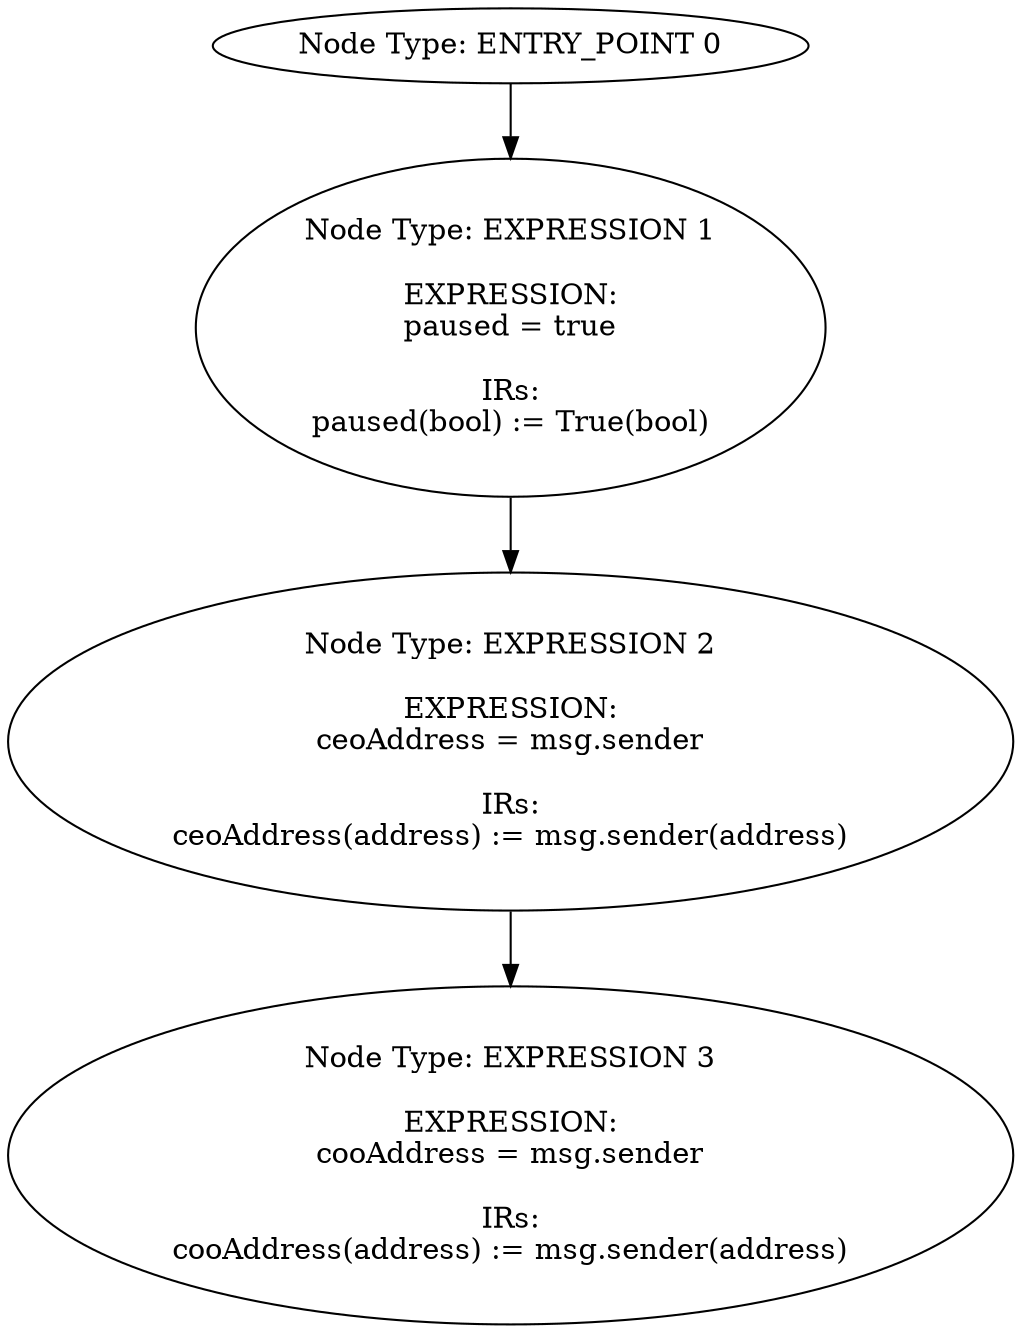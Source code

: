 digraph{
0[label="Node Type: ENTRY_POINT 0
"];
0->1;
1[label="Node Type: EXPRESSION 1

EXPRESSION:
paused = true

IRs:
paused(bool) := True(bool)"];
1->2;
2[label="Node Type: EXPRESSION 2

EXPRESSION:
ceoAddress = msg.sender

IRs:
ceoAddress(address) := msg.sender(address)"];
2->3;
3[label="Node Type: EXPRESSION 3

EXPRESSION:
cooAddress = msg.sender

IRs:
cooAddress(address) := msg.sender(address)"];
}
